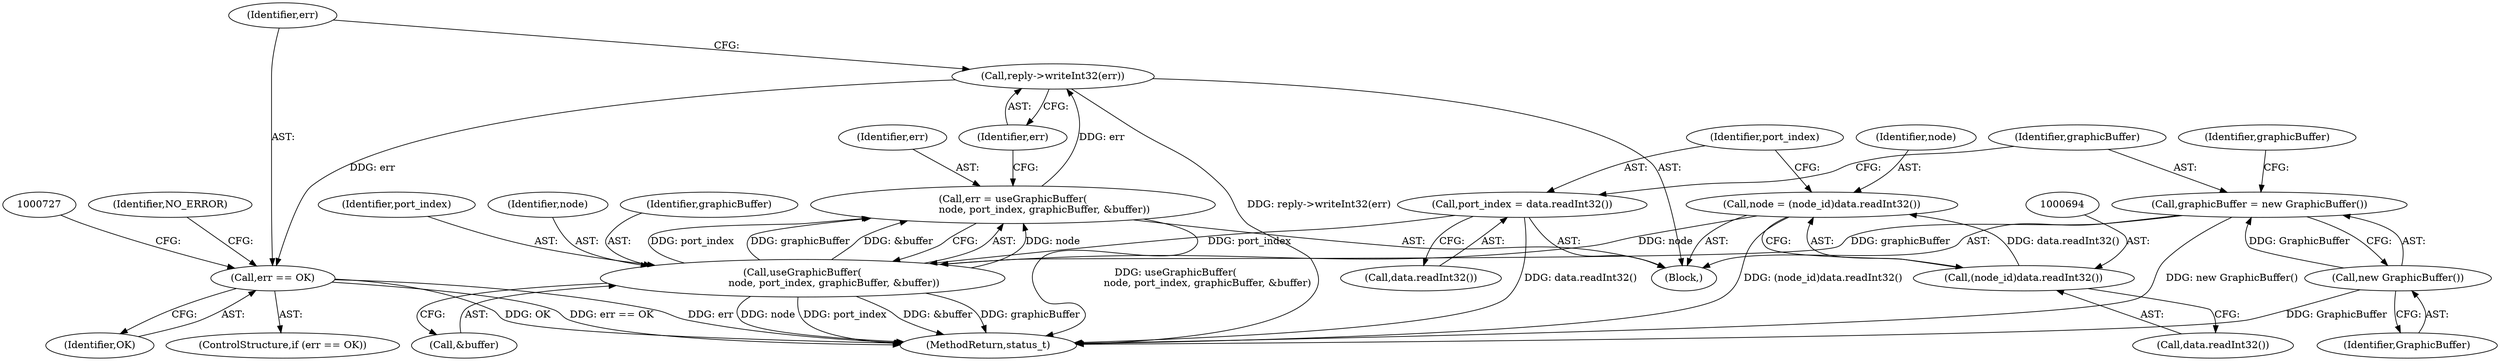 digraph "0_Android_295c883fe3105b19bcd0f9e07d54c6b589fc5bff@API" {
"1000718" [label="(Call,reply->writeInt32(err))"];
"1000710" [label="(Call,err = useGraphicBuffer(\n                    node, port_index, graphicBuffer, &buffer))"];
"1000712" [label="(Call,useGraphicBuffer(\n                    node, port_index, graphicBuffer, &buffer))"];
"1000691" [label="(Call,node = (node_id)data.readInt32())"];
"1000693" [label="(Call,(node_id)data.readInt32())"];
"1000697" [label="(Call,port_index = data.readInt32())"];
"1000701" [label="(Call,graphicBuffer = new GraphicBuffer())"];
"1000703" [label="(Call,new GraphicBuffer())"];
"1000721" [label="(Call,err == OK)"];
"1000711" [label="(Identifier,err)"];
"1000716" [label="(Call,&buffer)"];
"1000710" [label="(Call,err = useGraphicBuffer(\n                    node, port_index, graphicBuffer, &buffer))"];
"1000723" [label="(Identifier,OK)"];
"1000704" [label="(Identifier,GraphicBuffer)"];
"1000719" [label="(Identifier,err)"];
"1000692" [label="(Identifier,node)"];
"1000714" [label="(Identifier,port_index)"];
"1000685" [label="(Block,)"];
"1000718" [label="(Call,reply->writeInt32(err))"];
"1000693" [label="(Call,(node_id)data.readInt32())"];
"1000697" [label="(Call,port_index = data.readInt32())"];
"1000701" [label="(Call,graphicBuffer = new GraphicBuffer())"];
"1000721" [label="(Call,err == OK)"];
"1000699" [label="(Call,data.readInt32())"];
"1000707" [label="(Identifier,graphicBuffer)"];
"1000703" [label="(Call,new GraphicBuffer())"];
"1000702" [label="(Identifier,graphicBuffer)"];
"1000691" [label="(Call,node = (node_id)data.readInt32())"];
"1000720" [label="(ControlStructure,if (err == OK))"];
"1000712" [label="(Call,useGraphicBuffer(\n                    node, port_index, graphicBuffer, &buffer))"];
"1000730" [label="(Identifier,NO_ERROR)"];
"1000713" [label="(Identifier,node)"];
"1000698" [label="(Identifier,port_index)"];
"1000715" [label="(Identifier,graphicBuffer)"];
"1000695" [label="(Call,data.readInt32())"];
"1000722" [label="(Identifier,err)"];
"1001343" [label="(MethodReturn,status_t)"];
"1000718" -> "1000685"  [label="AST: "];
"1000718" -> "1000719"  [label="CFG: "];
"1000719" -> "1000718"  [label="AST: "];
"1000722" -> "1000718"  [label="CFG: "];
"1000718" -> "1001343"  [label="DDG: reply->writeInt32(err)"];
"1000710" -> "1000718"  [label="DDG: err"];
"1000718" -> "1000721"  [label="DDG: err"];
"1000710" -> "1000685"  [label="AST: "];
"1000710" -> "1000712"  [label="CFG: "];
"1000711" -> "1000710"  [label="AST: "];
"1000712" -> "1000710"  [label="AST: "];
"1000719" -> "1000710"  [label="CFG: "];
"1000710" -> "1001343"  [label="DDG: useGraphicBuffer(\n                    node, port_index, graphicBuffer, &buffer)"];
"1000712" -> "1000710"  [label="DDG: node"];
"1000712" -> "1000710"  [label="DDG: port_index"];
"1000712" -> "1000710"  [label="DDG: graphicBuffer"];
"1000712" -> "1000710"  [label="DDG: &buffer"];
"1000712" -> "1000716"  [label="CFG: "];
"1000713" -> "1000712"  [label="AST: "];
"1000714" -> "1000712"  [label="AST: "];
"1000715" -> "1000712"  [label="AST: "];
"1000716" -> "1000712"  [label="AST: "];
"1000712" -> "1001343"  [label="DDG: port_index"];
"1000712" -> "1001343"  [label="DDG: &buffer"];
"1000712" -> "1001343"  [label="DDG: graphicBuffer"];
"1000712" -> "1001343"  [label="DDG: node"];
"1000691" -> "1000712"  [label="DDG: node"];
"1000697" -> "1000712"  [label="DDG: port_index"];
"1000701" -> "1000712"  [label="DDG: graphicBuffer"];
"1000691" -> "1000685"  [label="AST: "];
"1000691" -> "1000693"  [label="CFG: "];
"1000692" -> "1000691"  [label="AST: "];
"1000693" -> "1000691"  [label="AST: "];
"1000698" -> "1000691"  [label="CFG: "];
"1000691" -> "1001343"  [label="DDG: (node_id)data.readInt32()"];
"1000693" -> "1000691"  [label="DDG: data.readInt32()"];
"1000693" -> "1000695"  [label="CFG: "];
"1000694" -> "1000693"  [label="AST: "];
"1000695" -> "1000693"  [label="AST: "];
"1000697" -> "1000685"  [label="AST: "];
"1000697" -> "1000699"  [label="CFG: "];
"1000698" -> "1000697"  [label="AST: "];
"1000699" -> "1000697"  [label="AST: "];
"1000702" -> "1000697"  [label="CFG: "];
"1000697" -> "1001343"  [label="DDG: data.readInt32()"];
"1000701" -> "1000685"  [label="AST: "];
"1000701" -> "1000703"  [label="CFG: "];
"1000702" -> "1000701"  [label="AST: "];
"1000703" -> "1000701"  [label="AST: "];
"1000707" -> "1000701"  [label="CFG: "];
"1000701" -> "1001343"  [label="DDG: new GraphicBuffer()"];
"1000703" -> "1000701"  [label="DDG: GraphicBuffer"];
"1000703" -> "1000704"  [label="CFG: "];
"1000704" -> "1000703"  [label="AST: "];
"1000703" -> "1001343"  [label="DDG: GraphicBuffer"];
"1000721" -> "1000720"  [label="AST: "];
"1000721" -> "1000723"  [label="CFG: "];
"1000722" -> "1000721"  [label="AST: "];
"1000723" -> "1000721"  [label="AST: "];
"1000727" -> "1000721"  [label="CFG: "];
"1000730" -> "1000721"  [label="CFG: "];
"1000721" -> "1001343"  [label="DDG: err == OK"];
"1000721" -> "1001343"  [label="DDG: err"];
"1000721" -> "1001343"  [label="DDG: OK"];
}
